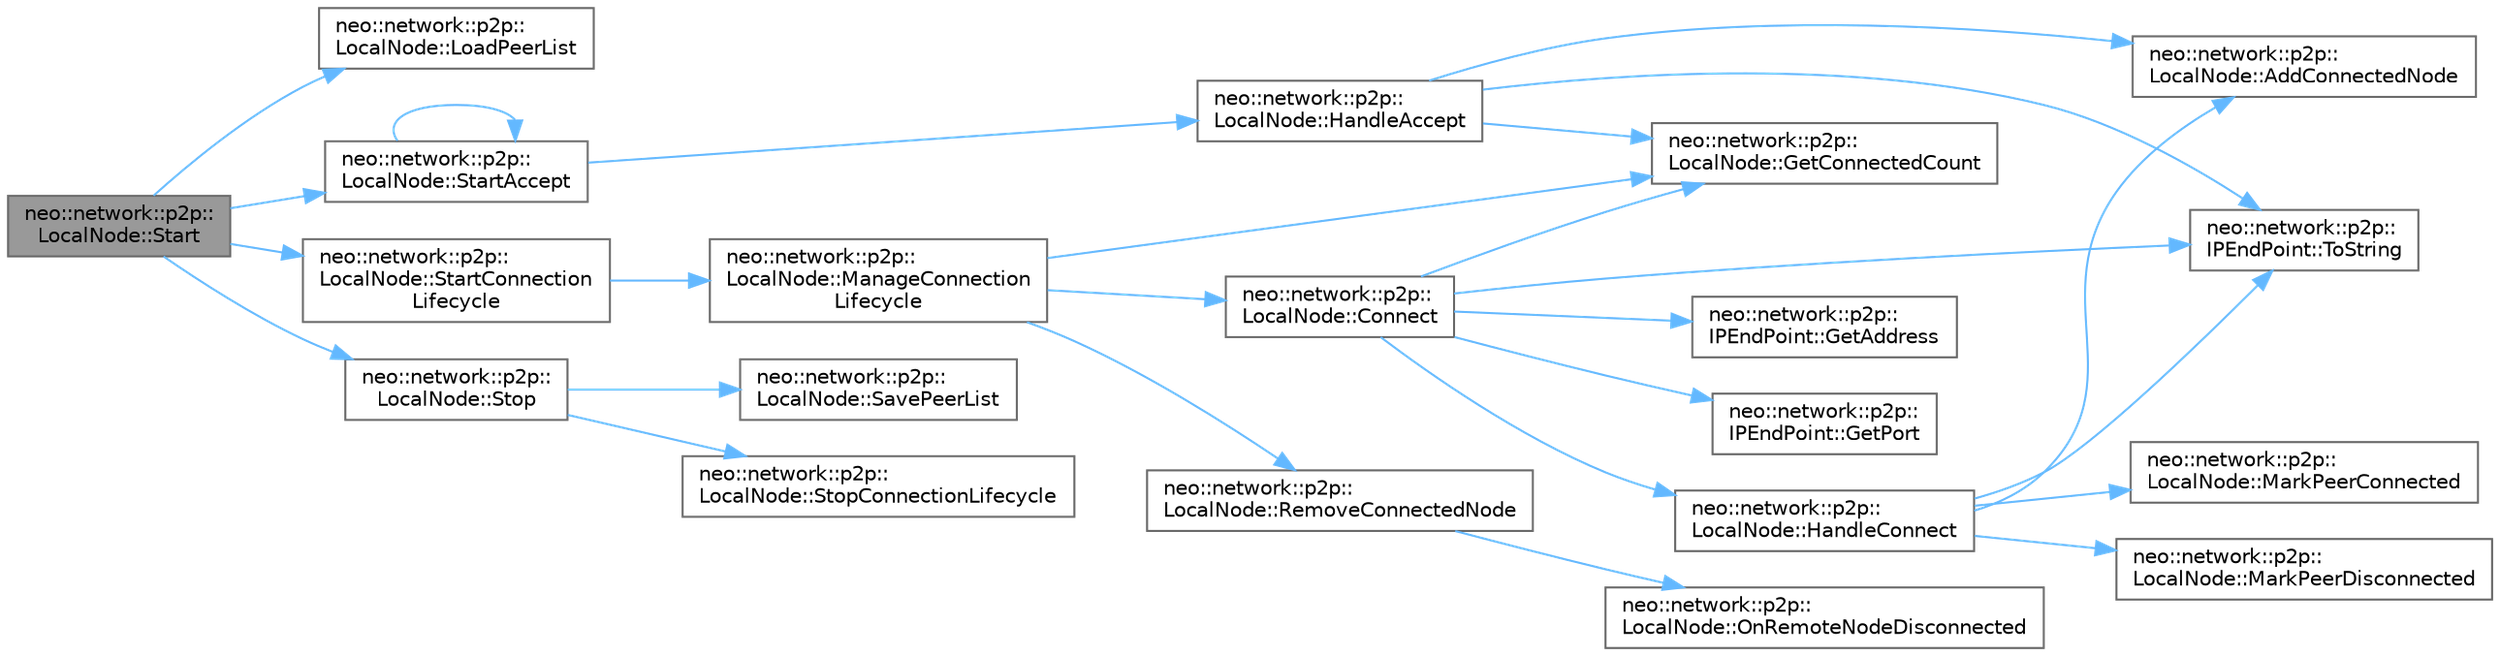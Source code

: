 digraph "neo::network::p2p::LocalNode::Start"
{
 // LATEX_PDF_SIZE
  bgcolor="transparent";
  edge [fontname=Helvetica,fontsize=10,labelfontname=Helvetica,labelfontsize=10];
  node [fontname=Helvetica,fontsize=10,shape=box,height=0.2,width=0.4];
  rankdir="LR";
  Node1 [id="Node000001",label="neo::network::p2p::\lLocalNode::Start",height=0.2,width=0.4,color="gray40", fillcolor="grey60", style="filled", fontcolor="black",tooltip="Starts the local node."];
  Node1 -> Node2 [id="edge1_Node000001_Node000002",color="steelblue1",style="solid",tooltip=" "];
  Node2 [id="Node000002",label="neo::network::p2p::\lLocalNode::LoadPeerList",height=0.2,width=0.4,color="grey40", fillcolor="white", style="filled",URL="$classneo_1_1network_1_1p2p_1_1_local_node.html#a804d2a4c82b175decca302a17d0e4568",tooltip="Loads the peer list from a file."];
  Node1 -> Node3 [id="edge2_Node000001_Node000003",color="steelblue1",style="solid",tooltip=" "];
  Node3 [id="Node000003",label="neo::network::p2p::\lLocalNode::StartAccept",height=0.2,width=0.4,color="grey40", fillcolor="white", style="filled",URL="$classneo_1_1network_1_1p2p_1_1_local_node.html#adbccd5d61e22344752ad523f7609b3fd",tooltip=" "];
  Node3 -> Node4 [id="edge3_Node000003_Node000004",color="steelblue1",style="solid",tooltip=" "];
  Node4 [id="Node000004",label="neo::network::p2p::\lLocalNode::HandleAccept",height=0.2,width=0.4,color="grey40", fillcolor="white", style="filled",URL="$classneo_1_1network_1_1p2p_1_1_local_node.html#a83c67c76ea1955ac9d202c070ec1bfec",tooltip=" "];
  Node4 -> Node5 [id="edge4_Node000004_Node000005",color="steelblue1",style="solid",tooltip=" "];
  Node5 [id="Node000005",label="neo::network::p2p::\lLocalNode::AddConnectedNode",height=0.2,width=0.4,color="grey40", fillcolor="white", style="filled",URL="$classneo_1_1network_1_1p2p_1_1_local_node.html#a6b33e097298e139e6ffff6e4b60a4ccf",tooltip=" "];
  Node4 -> Node6 [id="edge5_Node000004_Node000006",color="steelblue1",style="solid",tooltip=" "];
  Node6 [id="Node000006",label="neo::network::p2p::\lLocalNode::GetConnectedCount",height=0.2,width=0.4,color="grey40", fillcolor="white", style="filled",URL="$classneo_1_1network_1_1p2p_1_1_local_node.html#ae91fb0a3a9e555714a1852a24dad4342",tooltip="Gets the number of connected remote nodes."];
  Node4 -> Node7 [id="edge6_Node000004_Node000007",color="steelblue1",style="solid",tooltip=" "];
  Node7 [id="Node000007",label="neo::network::p2p::\lIPEndPoint::ToString",height=0.2,width=0.4,color="grey40", fillcolor="white", style="filled",URL="$classneo_1_1network_1_1p2p_1_1_i_p_end_point.html#af49b11257534fe055d087ba6f934518d",tooltip="Gets a string representation of the IPEndPoint."];
  Node3 -> Node3 [id="edge7_Node000003_Node000003",color="steelblue1",style="solid",tooltip=" "];
  Node1 -> Node8 [id="edge8_Node000001_Node000008",color="steelblue1",style="solid",tooltip=" "];
  Node8 [id="Node000008",label="neo::network::p2p::\lLocalNode::StartConnection\lLifecycle",height=0.2,width=0.4,color="grey40", fillcolor="white", style="filled",URL="$classneo_1_1network_1_1p2p_1_1_local_node.html#ae4f093322b419445fb6bb48eb325c0c3",tooltip="Starts the connection lifecycle management."];
  Node8 -> Node9 [id="edge9_Node000008_Node000009",color="steelblue1",style="solid",tooltip=" "];
  Node9 [id="Node000009",label="neo::network::p2p::\lLocalNode::ManageConnection\lLifecycle",height=0.2,width=0.4,color="grey40", fillcolor="white", style="filled",URL="$classneo_1_1network_1_1p2p_1_1_local_node.html#a14eaa23831a50ef9e430d40ba33b2923",tooltip="Manages the connection lifecycle."];
  Node9 -> Node10 [id="edge10_Node000009_Node000010",color="steelblue1",style="solid",tooltip=" "];
  Node10 [id="Node000010",label="neo::network::p2p::\lLocalNode::Connect",height=0.2,width=0.4,color="grey40", fillcolor="white", style="filled",URL="$classneo_1_1network_1_1p2p_1_1_local_node.html#a7f8e481ee56c7a52665ea5aaeca54511",tooltip="Connects to a remote node."];
  Node10 -> Node11 [id="edge11_Node000010_Node000011",color="steelblue1",style="solid",tooltip=" "];
  Node11 [id="Node000011",label="neo::network::p2p::\lIPEndPoint::GetAddress",height=0.2,width=0.4,color="grey40", fillcolor="white", style="filled",URL="$classneo_1_1network_1_1p2p_1_1_i_p_end_point.html#aed4ca27231117c03bf187c3d69600429",tooltip="Gets the address."];
  Node10 -> Node6 [id="edge12_Node000010_Node000006",color="steelblue1",style="solid",tooltip=" "];
  Node10 -> Node12 [id="edge13_Node000010_Node000012",color="steelblue1",style="solid",tooltip=" "];
  Node12 [id="Node000012",label="neo::network::p2p::\lIPEndPoint::GetPort",height=0.2,width=0.4,color="grey40", fillcolor="white", style="filled",URL="$classneo_1_1network_1_1p2p_1_1_i_p_end_point.html#a016dba7f929778d7fbb8e024e85fb840",tooltip="Gets the port."];
  Node10 -> Node13 [id="edge14_Node000010_Node000013",color="steelblue1",style="solid",tooltip=" "];
  Node13 [id="Node000013",label="neo::network::p2p::\lLocalNode::HandleConnect",height=0.2,width=0.4,color="grey40", fillcolor="white", style="filled",URL="$classneo_1_1network_1_1p2p_1_1_local_node.html#a72785e913cb78befdccb1b4d12342368",tooltip=" "];
  Node13 -> Node5 [id="edge15_Node000013_Node000005",color="steelblue1",style="solid",tooltip=" "];
  Node13 -> Node14 [id="edge16_Node000013_Node000014",color="steelblue1",style="solid",tooltip=" "];
  Node14 [id="Node000014",label="neo::network::p2p::\lLocalNode::MarkPeerConnected",height=0.2,width=0.4,color="grey40", fillcolor="white", style="filled",URL="$classneo_1_1network_1_1p2p_1_1_local_node.html#a3f9aba43257700cd46a7f9695170d9c5",tooltip="Marks a peer as connected."];
  Node13 -> Node15 [id="edge17_Node000013_Node000015",color="steelblue1",style="solid",tooltip=" "];
  Node15 [id="Node000015",label="neo::network::p2p::\lLocalNode::MarkPeerDisconnected",height=0.2,width=0.4,color="grey40", fillcolor="white", style="filled",URL="$classneo_1_1network_1_1p2p_1_1_local_node.html#ab2789444c49043f23e009e736f5dfaa2",tooltip="Marks a peer as disconnected."];
  Node13 -> Node7 [id="edge18_Node000013_Node000007",color="steelblue1",style="solid",tooltip=" "];
  Node10 -> Node7 [id="edge19_Node000010_Node000007",color="steelblue1",style="solid",tooltip=" "];
  Node9 -> Node6 [id="edge20_Node000009_Node000006",color="steelblue1",style="solid",tooltip=" "];
  Node9 -> Node16 [id="edge21_Node000009_Node000016",color="steelblue1",style="solid",tooltip=" "];
  Node16 [id="Node000016",label="neo::network::p2p::\lLocalNode::RemoveConnectedNode",height=0.2,width=0.4,color="grey40", fillcolor="white", style="filled",URL="$classneo_1_1network_1_1p2p_1_1_local_node.html#a8d8bbd2ff00ed5314ffa23f8cf3193a9",tooltip=" "];
  Node16 -> Node17 [id="edge22_Node000016_Node000017",color="steelblue1",style="solid",tooltip=" "];
  Node17 [id="Node000017",label="neo::network::p2p::\lLocalNode::OnRemoteNodeDisconnected",height=0.2,width=0.4,color="grey40", fillcolor="white", style="filled",URL="$classneo_1_1network_1_1p2p_1_1_local_node.html#a0ba1317d68bc1ac600bfdc59a0593ae6",tooltip="Called when a remote node is disconnected."];
  Node1 -> Node18 [id="edge23_Node000001_Node000018",color="steelblue1",style="solid",tooltip=" "];
  Node18 [id="Node000018",label="neo::network::p2p::\lLocalNode::Stop",height=0.2,width=0.4,color="grey40", fillcolor="white", style="filled",URL="$classneo_1_1network_1_1p2p_1_1_local_node.html#a5ea205a3e6c24c03fb5bf3588a5397b5",tooltip="Stops the local node."];
  Node18 -> Node19 [id="edge24_Node000018_Node000019",color="steelblue1",style="solid",tooltip=" "];
  Node19 [id="Node000019",label="neo::network::p2p::\lLocalNode::SavePeerList",height=0.2,width=0.4,color="grey40", fillcolor="white", style="filled",URL="$classneo_1_1network_1_1p2p_1_1_local_node.html#ab505a72cc4a9cb01b52a9ad326eb4cfb",tooltip="Saves the peer list to a file."];
  Node18 -> Node20 [id="edge25_Node000018_Node000020",color="steelblue1",style="solid",tooltip=" "];
  Node20 [id="Node000020",label="neo::network::p2p::\lLocalNode::StopConnectionLifecycle",height=0.2,width=0.4,color="grey40", fillcolor="white", style="filled",URL="$classneo_1_1network_1_1p2p_1_1_local_node.html#ab47a70d45b50856f50cf3edf28a4729f",tooltip="Stops the connection lifecycle management."];
}
